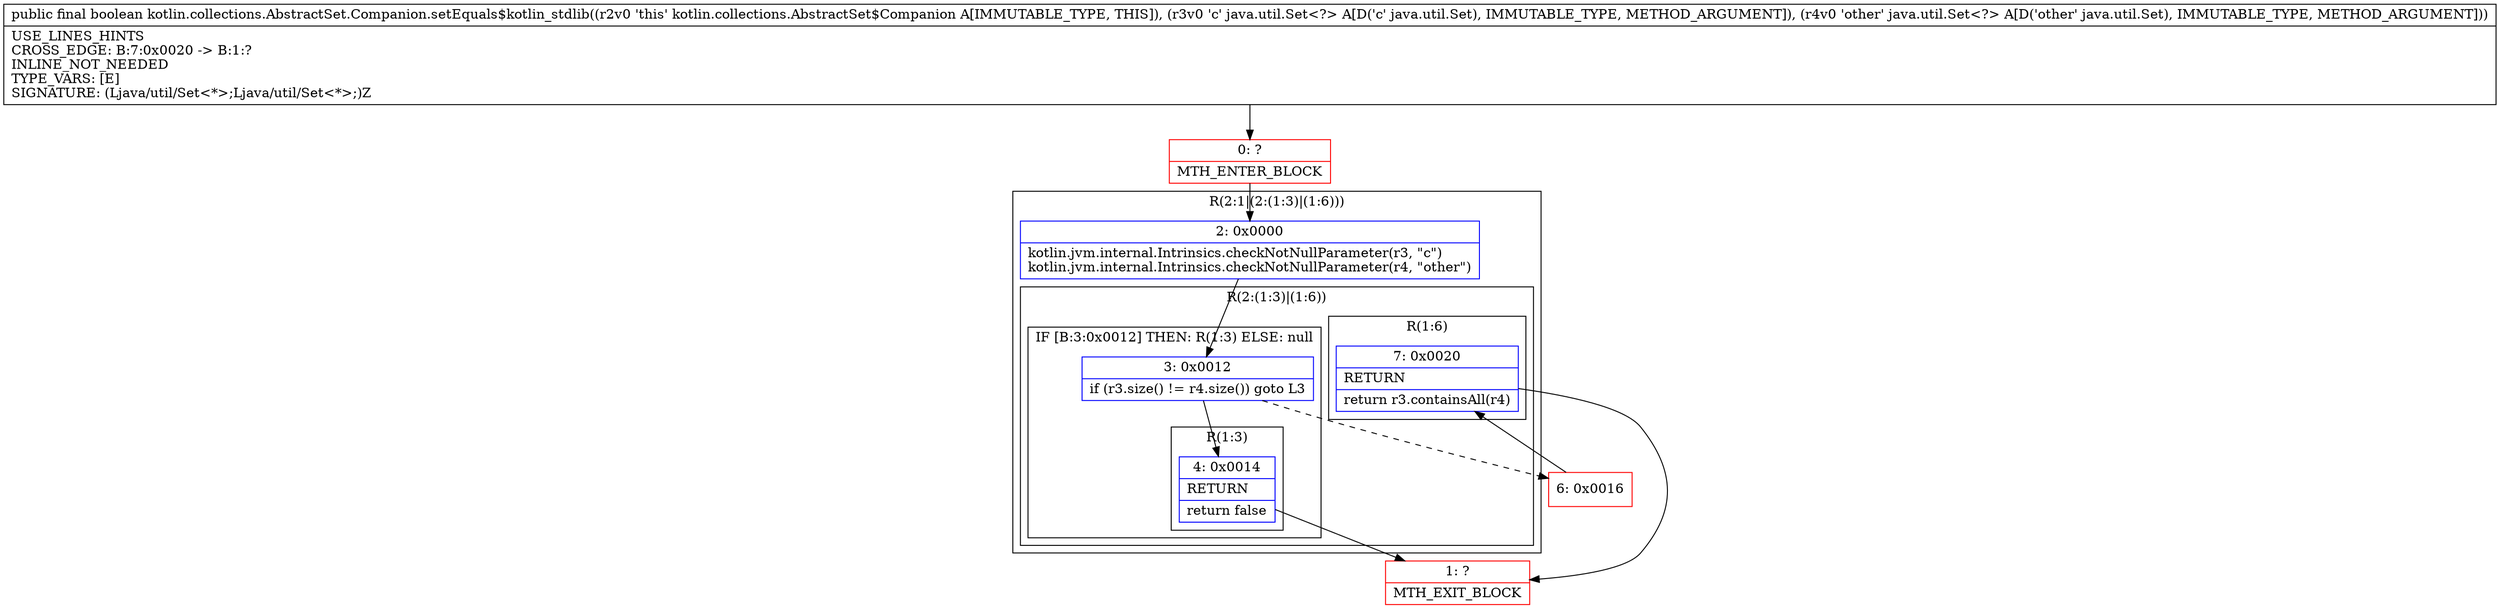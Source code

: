 digraph "CFG forkotlin.collections.AbstractSet.Companion.setEquals$kotlin_stdlib(Ljava\/util\/Set;Ljava\/util\/Set;)Z" {
subgraph cluster_Region_1312549061 {
label = "R(2:1|(2:(1:3)|(1:6)))";
node [shape=record,color=blue];
Node_2 [shape=record,label="{2\:\ 0x0000|kotlin.jvm.internal.Intrinsics.checkNotNullParameter(r3, \"c\")\lkotlin.jvm.internal.Intrinsics.checkNotNullParameter(r4, \"other\")\l}"];
subgraph cluster_Region_922379672 {
label = "R(2:(1:3)|(1:6))";
node [shape=record,color=blue];
subgraph cluster_IfRegion_769215434 {
label = "IF [B:3:0x0012] THEN: R(1:3) ELSE: null";
node [shape=record,color=blue];
Node_3 [shape=record,label="{3\:\ 0x0012|if (r3.size() != r4.size()) goto L3\l}"];
subgraph cluster_Region_1963120527 {
label = "R(1:3)";
node [shape=record,color=blue];
Node_4 [shape=record,label="{4\:\ 0x0014|RETURN\l|return false\l}"];
}
}
subgraph cluster_Region_1684960298 {
label = "R(1:6)";
node [shape=record,color=blue];
Node_7 [shape=record,label="{7\:\ 0x0020|RETURN\l|return r3.containsAll(r4)\l}"];
}
}
}
Node_0 [shape=record,color=red,label="{0\:\ ?|MTH_ENTER_BLOCK\l}"];
Node_1 [shape=record,color=red,label="{1\:\ ?|MTH_EXIT_BLOCK\l}"];
Node_6 [shape=record,color=red,label="{6\:\ 0x0016}"];
MethodNode[shape=record,label="{public final boolean kotlin.collections.AbstractSet.Companion.setEquals$kotlin_stdlib((r2v0 'this' kotlin.collections.AbstractSet$Companion A[IMMUTABLE_TYPE, THIS]), (r3v0 'c' java.util.Set\<?\> A[D('c' java.util.Set), IMMUTABLE_TYPE, METHOD_ARGUMENT]), (r4v0 'other' java.util.Set\<?\> A[D('other' java.util.Set), IMMUTABLE_TYPE, METHOD_ARGUMENT]))  | USE_LINES_HINTS\lCROSS_EDGE: B:7:0x0020 \-\> B:1:?\lINLINE_NOT_NEEDED\lTYPE_VARS: [E]\lSIGNATURE: (Ljava\/util\/Set\<*\>;Ljava\/util\/Set\<*\>;)Z\l}"];
MethodNode -> Node_0;Node_2 -> Node_3;
Node_3 -> Node_4;
Node_3 -> Node_6[style=dashed];
Node_4 -> Node_1;
Node_7 -> Node_1;
Node_0 -> Node_2;
Node_6 -> Node_7;
}


